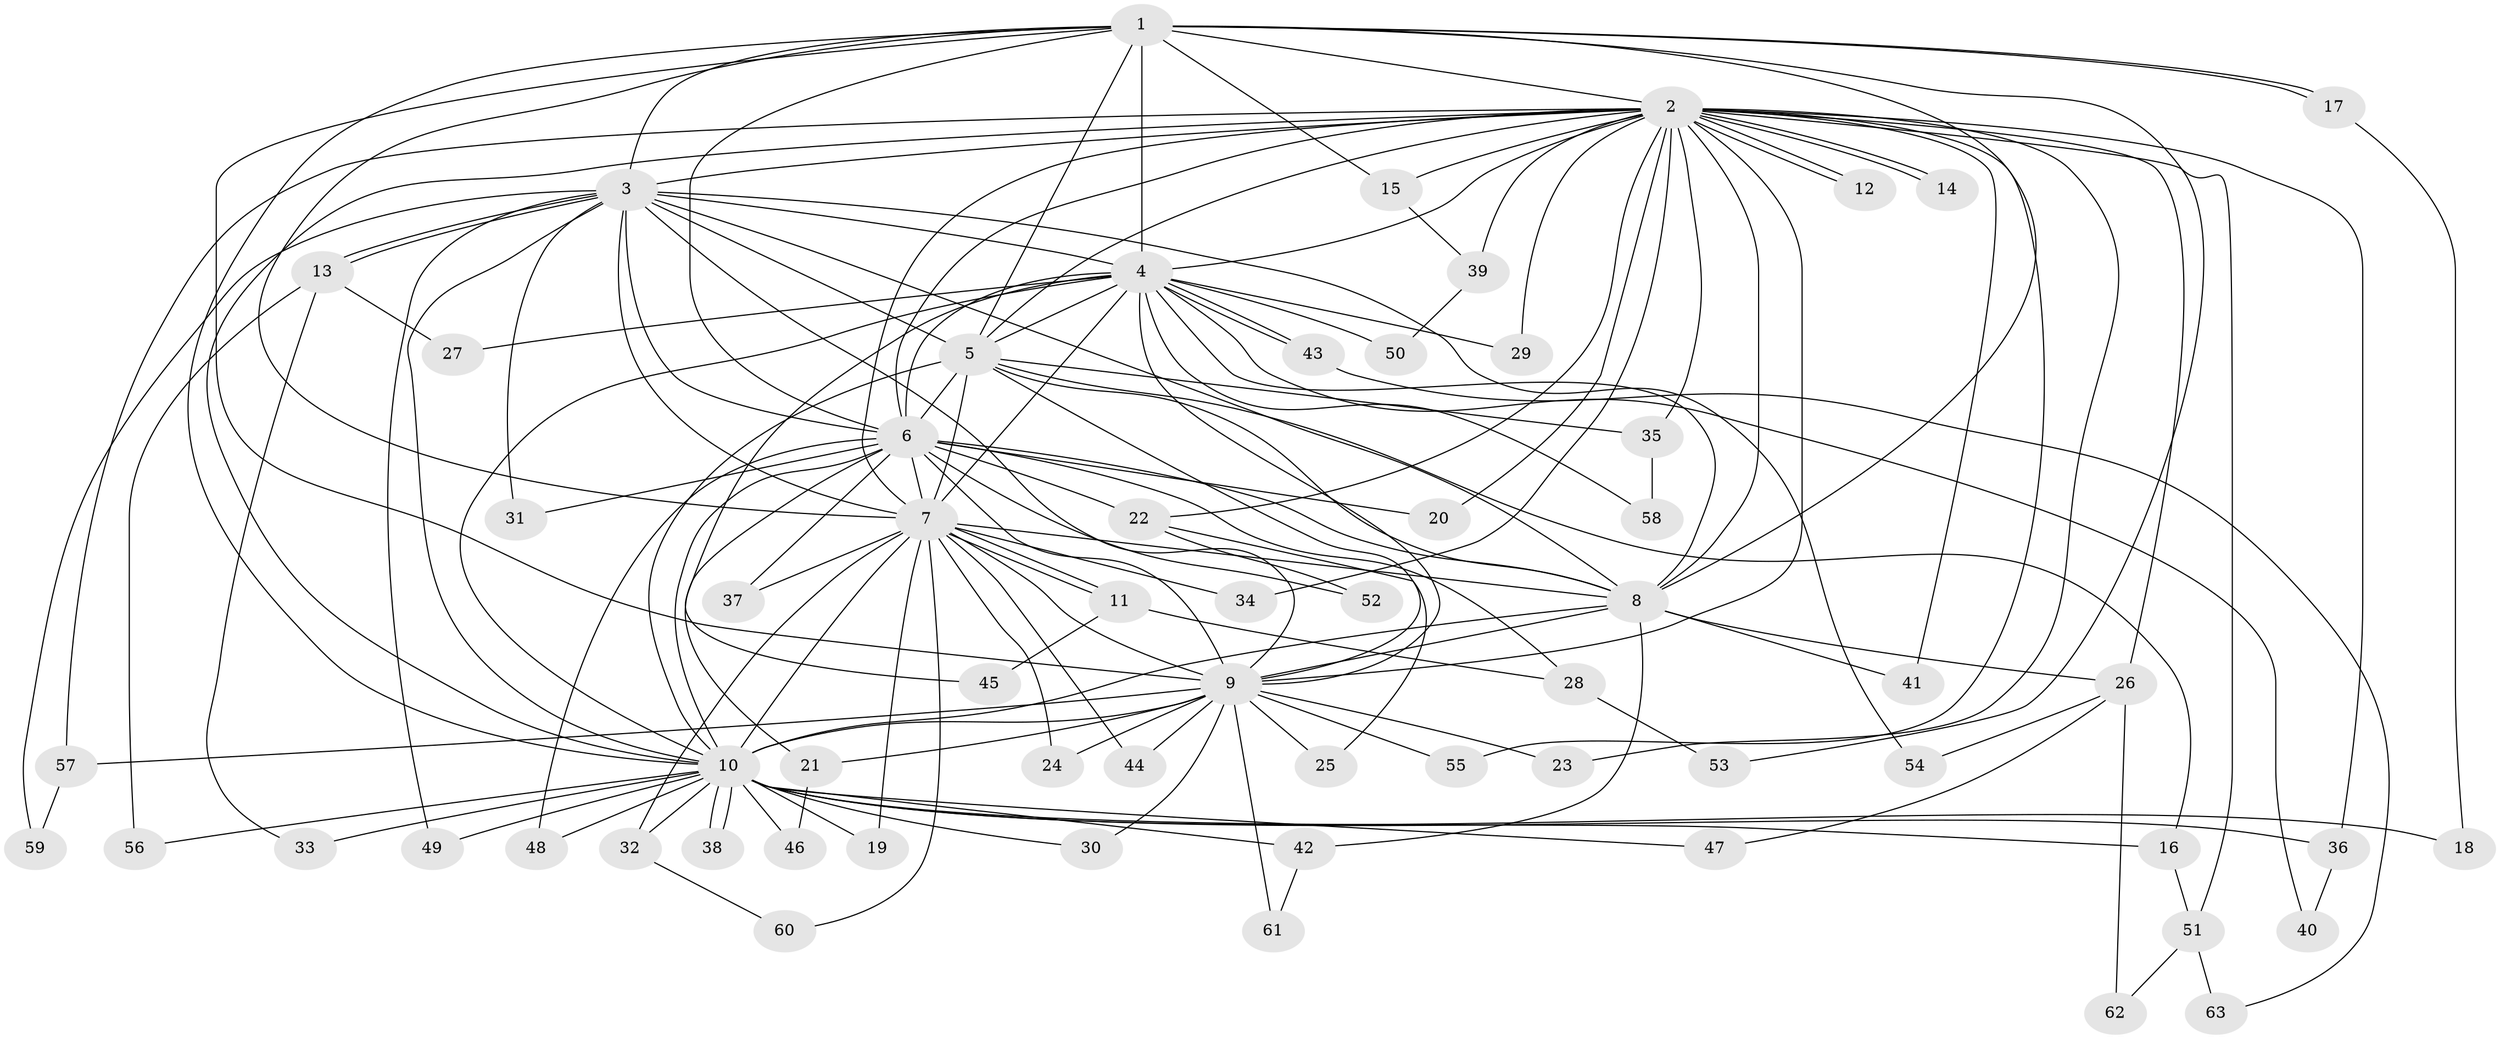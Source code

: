 // coarse degree distribution, {10: 0.022222222222222223, 14: 0.022222222222222223, 19: 0.022222222222222223, 11: 0.044444444444444446, 20: 0.022222222222222223, 3: 0.24444444444444444, 2: 0.4222222222222222, 15: 0.022222222222222223, 4: 0.044444444444444446, 1: 0.08888888888888889, 22: 0.022222222222222223, 5: 0.022222222222222223}
// Generated by graph-tools (version 1.1) at 2025/36/03/04/25 23:36:37]
// undirected, 63 vertices, 151 edges
graph export_dot {
  node [color=gray90,style=filled];
  1;
  2;
  3;
  4;
  5;
  6;
  7;
  8;
  9;
  10;
  11;
  12;
  13;
  14;
  15;
  16;
  17;
  18;
  19;
  20;
  21;
  22;
  23;
  24;
  25;
  26;
  27;
  28;
  29;
  30;
  31;
  32;
  33;
  34;
  35;
  36;
  37;
  38;
  39;
  40;
  41;
  42;
  43;
  44;
  45;
  46;
  47;
  48;
  49;
  50;
  51;
  52;
  53;
  54;
  55;
  56;
  57;
  58;
  59;
  60;
  61;
  62;
  63;
  1 -- 2;
  1 -- 3;
  1 -- 4;
  1 -- 5;
  1 -- 6;
  1 -- 7;
  1 -- 8;
  1 -- 9;
  1 -- 10;
  1 -- 15;
  1 -- 17;
  1 -- 17;
  1 -- 53;
  2 -- 3;
  2 -- 4;
  2 -- 5;
  2 -- 6;
  2 -- 7;
  2 -- 8;
  2 -- 9;
  2 -- 10;
  2 -- 12;
  2 -- 12;
  2 -- 14;
  2 -- 14;
  2 -- 15;
  2 -- 20;
  2 -- 22;
  2 -- 23;
  2 -- 26;
  2 -- 29;
  2 -- 34;
  2 -- 35;
  2 -- 36;
  2 -- 39;
  2 -- 41;
  2 -- 51;
  2 -- 55;
  2 -- 57;
  3 -- 4;
  3 -- 5;
  3 -- 6;
  3 -- 7;
  3 -- 8;
  3 -- 9;
  3 -- 10;
  3 -- 13;
  3 -- 13;
  3 -- 31;
  3 -- 49;
  3 -- 54;
  3 -- 59;
  4 -- 5;
  4 -- 6;
  4 -- 7;
  4 -- 8;
  4 -- 9;
  4 -- 10;
  4 -- 27;
  4 -- 29;
  4 -- 40;
  4 -- 43;
  4 -- 43;
  4 -- 45;
  4 -- 50;
  4 -- 58;
  5 -- 6;
  5 -- 7;
  5 -- 8;
  5 -- 9;
  5 -- 10;
  5 -- 16;
  5 -- 35;
  6 -- 7;
  6 -- 8;
  6 -- 9;
  6 -- 10;
  6 -- 20;
  6 -- 21;
  6 -- 22;
  6 -- 28;
  6 -- 31;
  6 -- 37;
  6 -- 48;
  6 -- 52;
  7 -- 8;
  7 -- 9;
  7 -- 10;
  7 -- 11;
  7 -- 11;
  7 -- 19;
  7 -- 24;
  7 -- 32;
  7 -- 34;
  7 -- 37;
  7 -- 44;
  7 -- 60;
  8 -- 9;
  8 -- 10;
  8 -- 26;
  8 -- 41;
  8 -- 42;
  9 -- 10;
  9 -- 21;
  9 -- 23;
  9 -- 24;
  9 -- 25;
  9 -- 30;
  9 -- 44;
  9 -- 55;
  9 -- 57;
  9 -- 61;
  10 -- 16;
  10 -- 18;
  10 -- 19;
  10 -- 30;
  10 -- 32;
  10 -- 33;
  10 -- 36;
  10 -- 38;
  10 -- 38;
  10 -- 42;
  10 -- 46;
  10 -- 47;
  10 -- 48;
  10 -- 49;
  10 -- 56;
  11 -- 28;
  11 -- 45;
  13 -- 27;
  13 -- 33;
  13 -- 56;
  15 -- 39;
  16 -- 51;
  17 -- 18;
  21 -- 46;
  22 -- 25;
  22 -- 52;
  26 -- 47;
  26 -- 54;
  26 -- 62;
  28 -- 53;
  32 -- 60;
  35 -- 58;
  36 -- 40;
  39 -- 50;
  42 -- 61;
  43 -- 63;
  51 -- 62;
  51 -- 63;
  57 -- 59;
}
